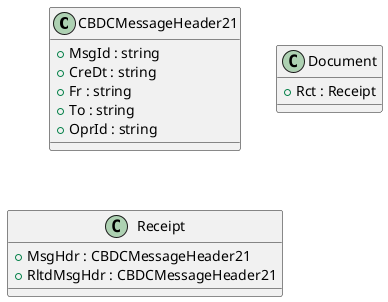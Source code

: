 @startuml

class CBDCMessageHeader21 {
    +MsgId : string
    +CreDt : string
    +Fr : string
    +To : string
    +OprId : string
}
class Document {
    +Rct : Receipt
}
class Receipt {
    +MsgHdr : CBDCMessageHeader21
    +RltdMsgHdr : CBDCMessageHeader21
}

@enduml
